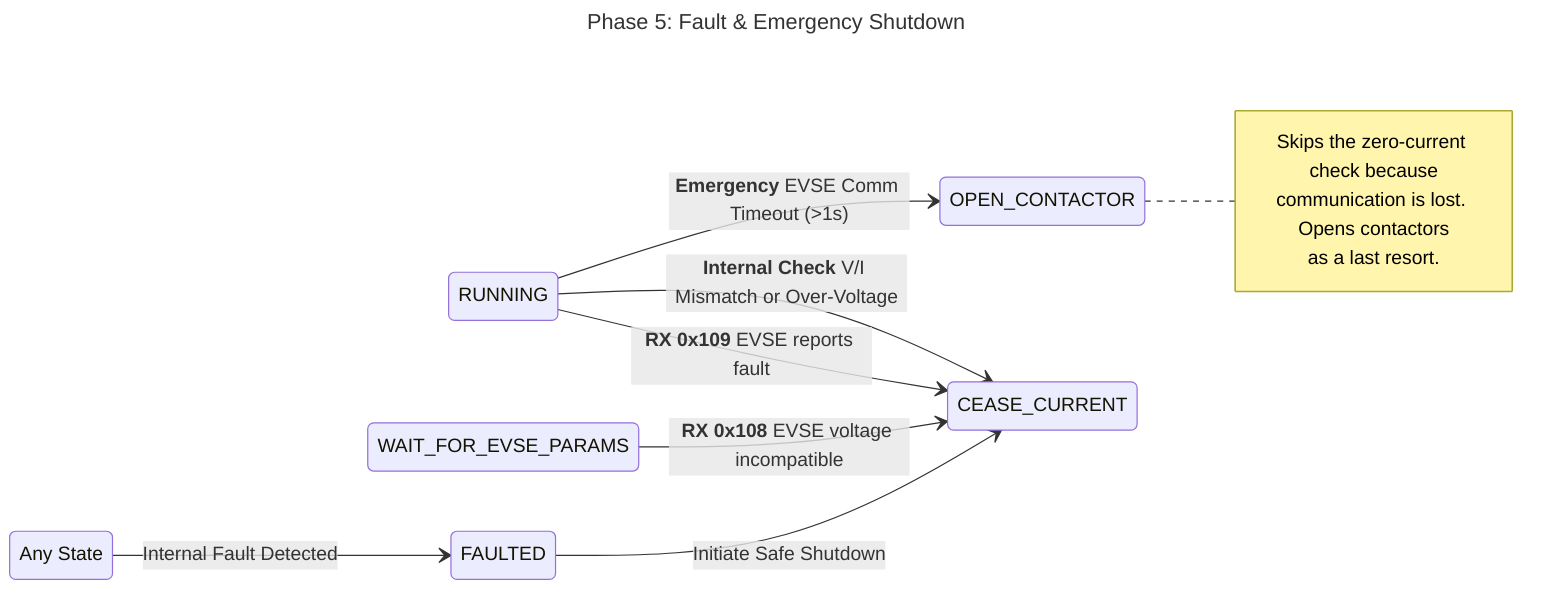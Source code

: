 ---
title: "Phase 5: Fault & Emergency Shutdown"
---
stateDiagram-v2
    direction LR

    state "Any State" as Any
    state "RUNNING" as RUNNING
    state "WAIT_FOR_EVSE_PARAMS" as WAIT_FOR_EVSE_PARAMS

    Any --> FAULTED: Internal Fault Detected
    FAULTED --> CEASE_CURRENT: Initiate Safe Shutdown

    RUNNING --> CEASE_CURRENT: <b>RX 0x109</b> EVSE reports fault
    RUNNING --> CEASE_CURRENT: <b>Internal Check</b> V/I Mismatch or Over-Voltage
    
    WAIT_FOR_EVSE_PARAMS --> CEASE_CURRENT: <b>RX 0x108</b> EVSE voltage incompatible

    RUNNING --> OPEN_CONTACTOR: <b>Emergency</b> EVSE Comm Timeout (>1s)
    note right of OPEN_CONTACTOR
        Skips the zero-current check because
        communication is lost. Opens contactors
        as a last resort.
    end note